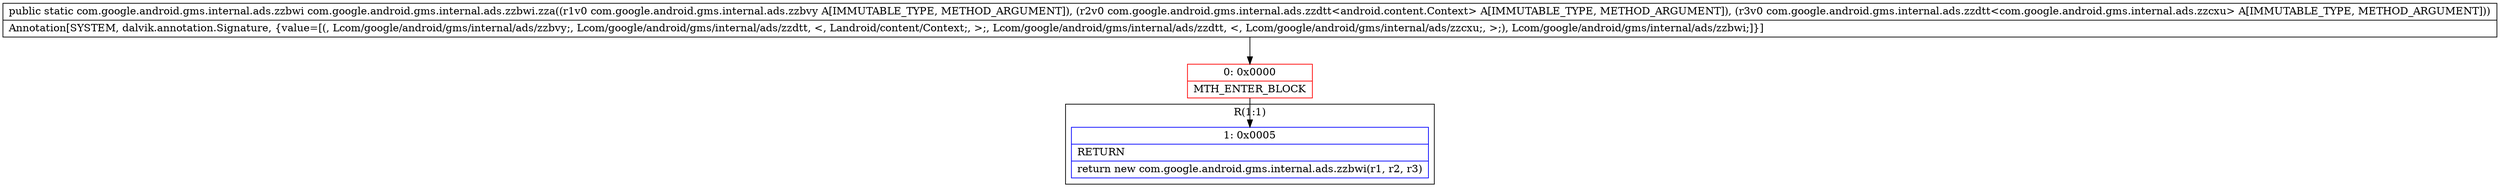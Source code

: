 digraph "CFG forcom.google.android.gms.internal.ads.zzbwi.zza(Lcom\/google\/android\/gms\/internal\/ads\/zzbvy;Lcom\/google\/android\/gms\/internal\/ads\/zzdtt;Lcom\/google\/android\/gms\/internal\/ads\/zzdtt;)Lcom\/google\/android\/gms\/internal\/ads\/zzbwi;" {
subgraph cluster_Region_1750741371 {
label = "R(1:1)";
node [shape=record,color=blue];
Node_1 [shape=record,label="{1\:\ 0x0005|RETURN\l|return new com.google.android.gms.internal.ads.zzbwi(r1, r2, r3)\l}"];
}
Node_0 [shape=record,color=red,label="{0\:\ 0x0000|MTH_ENTER_BLOCK\l}"];
MethodNode[shape=record,label="{public static com.google.android.gms.internal.ads.zzbwi com.google.android.gms.internal.ads.zzbwi.zza((r1v0 com.google.android.gms.internal.ads.zzbvy A[IMMUTABLE_TYPE, METHOD_ARGUMENT]), (r2v0 com.google.android.gms.internal.ads.zzdtt\<android.content.Context\> A[IMMUTABLE_TYPE, METHOD_ARGUMENT]), (r3v0 com.google.android.gms.internal.ads.zzdtt\<com.google.android.gms.internal.ads.zzcxu\> A[IMMUTABLE_TYPE, METHOD_ARGUMENT]))  | Annotation[SYSTEM, dalvik.annotation.Signature, \{value=[(, Lcom\/google\/android\/gms\/internal\/ads\/zzbvy;, Lcom\/google\/android\/gms\/internal\/ads\/zzdtt, \<, Landroid\/content\/Context;, \>;, Lcom\/google\/android\/gms\/internal\/ads\/zzdtt, \<, Lcom\/google\/android\/gms\/internal\/ads\/zzcxu;, \>;), Lcom\/google\/android\/gms\/internal\/ads\/zzbwi;]\}]\l}"];
MethodNode -> Node_0;
Node_0 -> Node_1;
}

